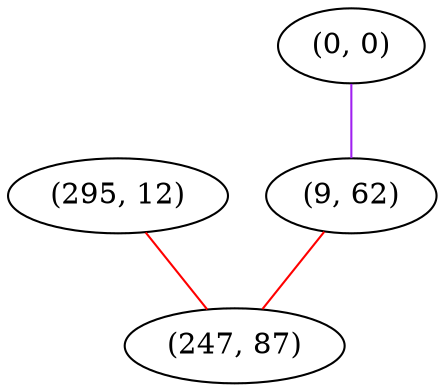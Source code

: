 graph "" {
"(295, 12)";
"(0, 0)";
"(9, 62)";
"(247, 87)";
"(295, 12)" -- "(247, 87)"  [color=red, key=0, weight=1];
"(0, 0)" -- "(9, 62)"  [color=purple, key=0, weight=4];
"(9, 62)" -- "(247, 87)"  [color=red, key=0, weight=1];
}
